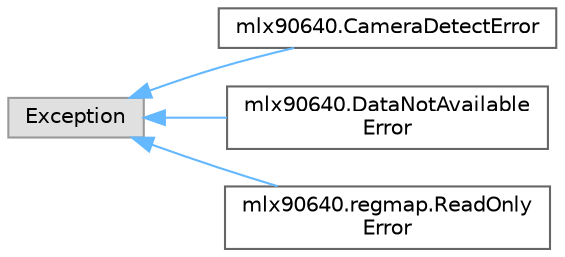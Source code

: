digraph "Graphical Class Hierarchy"
{
 // LATEX_PDF_SIZE
  bgcolor="transparent";
  edge [fontname=Helvetica,fontsize=10,labelfontname=Helvetica,labelfontsize=10];
  node [fontname=Helvetica,fontsize=10,shape=box,height=0.2,width=0.4];
  rankdir="LR";
  Node0 [label="Exception",height=0.2,width=0.4,color="grey60", fillcolor="#E0E0E0", style="filled",tooltip=" "];
  Node0 -> Node1 [dir="back",color="steelblue1",style="solid"];
  Node1 [label="mlx90640.CameraDetectError",height=0.2,width=0.4,color="grey40", fillcolor="white", style="filled",URL="$classmlx90640_1_1_camera_detect_error.html",tooltip=" "];
  Node0 -> Node2 [dir="back",color="steelblue1",style="solid"];
  Node2 [label="mlx90640.DataNotAvailable\lError",height=0.2,width=0.4,color="grey40", fillcolor="white", style="filled",URL="$classmlx90640_1_1_data_not_available_error.html",tooltip=" "];
  Node0 -> Node3 [dir="back",color="steelblue1",style="solid"];
  Node3 [label="mlx90640.regmap.ReadOnly\lError",height=0.2,width=0.4,color="grey40", fillcolor="white", style="filled",URL="$classmlx90640_1_1regmap_1_1_read_only_error.html",tooltip=" "];
}
